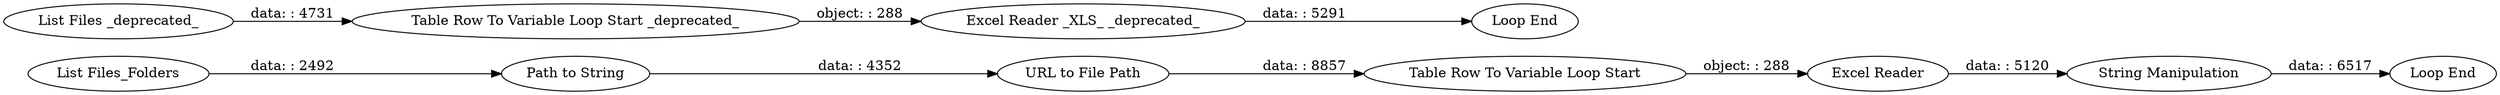 digraph {
	"-2242174124093006346_95" [label="String Manipulation"]
	"-2242174124093006346_94" [label="Excel Reader"]
	"-2242174124093006346_42" [label="Excel Reader _XLS_ _deprecated_"]
	"-2242174124093006346_2" [label="Table Row To Variable Loop Start _deprecated_"]
	"-2242174124093006346_92" [label="URL to File Path"]
	"-2242174124093006346_96" [label="Loop End"]
	"-2242174124093006346_1" [label="List Files _deprecated_"]
	"-2242174124093006346_43" [label="Loop End"]
	"-2242174124093006346_93" [label="Table Row To Variable Loop Start"]
	"-2242174124093006346_91" [label="Path to String"]
	"-2242174124093006346_89" [label="List Files_Folders"]
	"-2242174124093006346_95" -> "-2242174124093006346_96" [label="data: : 6517"]
	"-2242174124093006346_94" -> "-2242174124093006346_95" [label="data: : 5120"]
	"-2242174124093006346_89" -> "-2242174124093006346_91" [label="data: : 2492"]
	"-2242174124093006346_91" -> "-2242174124093006346_92" [label="data: : 4352"]
	"-2242174124093006346_1" -> "-2242174124093006346_2" [label="data: : 4731"]
	"-2242174124093006346_93" -> "-2242174124093006346_94" [label="object: : 288"]
	"-2242174124093006346_92" -> "-2242174124093006346_93" [label="data: : 8857"]
	"-2242174124093006346_2" -> "-2242174124093006346_42" [label="object: : 288"]
	"-2242174124093006346_42" -> "-2242174124093006346_43" [label="data: : 5291"]
	rankdir=LR
}
